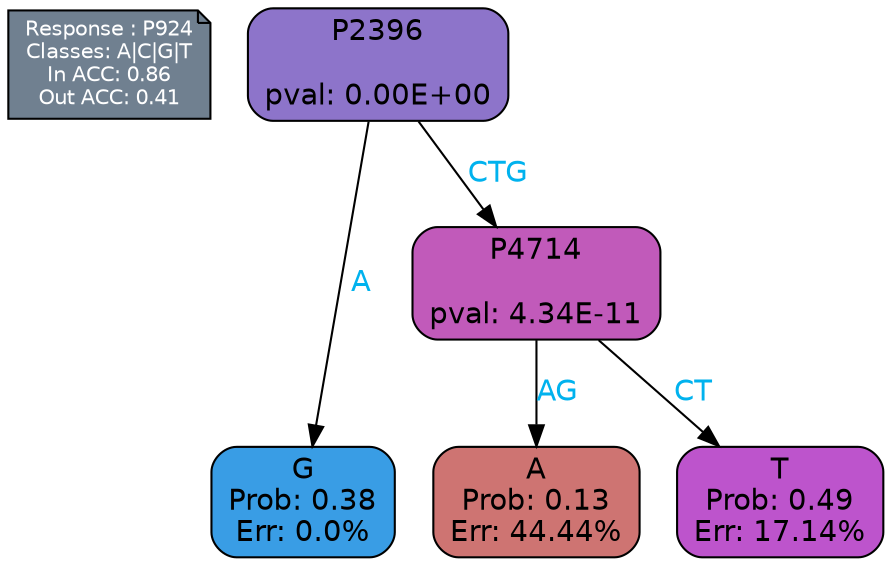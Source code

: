 digraph Tree {
node [shape=box, style="filled, rounded", color="black", fontname=helvetica] ;
graph [ranksep=equally, splines=polylines, bgcolor=transparent, dpi=600] ;
edge [fontname=helvetica] ;
LEGEND [label="Response : P924
Classes: A|C|G|T
In ACC: 0.86
Out ACC: 0.41
",shape=note,align=left,style=filled,fillcolor="slategray",fontcolor="white",fontsize=10];1 [label="P2396

pval: 0.00E+00", fillcolor="#8d74ca"] ;
2 [label="G
Prob: 0.38
Err: 0.0%", fillcolor="#399de5"] ;
3 [label="P4714

pval: 4.34E-11", fillcolor="#c15aba"] ;
4 [label="A
Prob: 0.13
Err: 44.44%", fillcolor="#ce7472"] ;
5 [label="T
Prob: 0.49
Err: 17.14%", fillcolor="#bd54cc"] ;
1 -> 2 [label="A",fontcolor=deepskyblue2] ;
1 -> 3 [label="CTG",fontcolor=deepskyblue2] ;
3 -> 4 [label="AG",fontcolor=deepskyblue2] ;
3 -> 5 [label="CT",fontcolor=deepskyblue2] ;
{rank = same; 2;4;5;}{rank = same; LEGEND;1;}}
